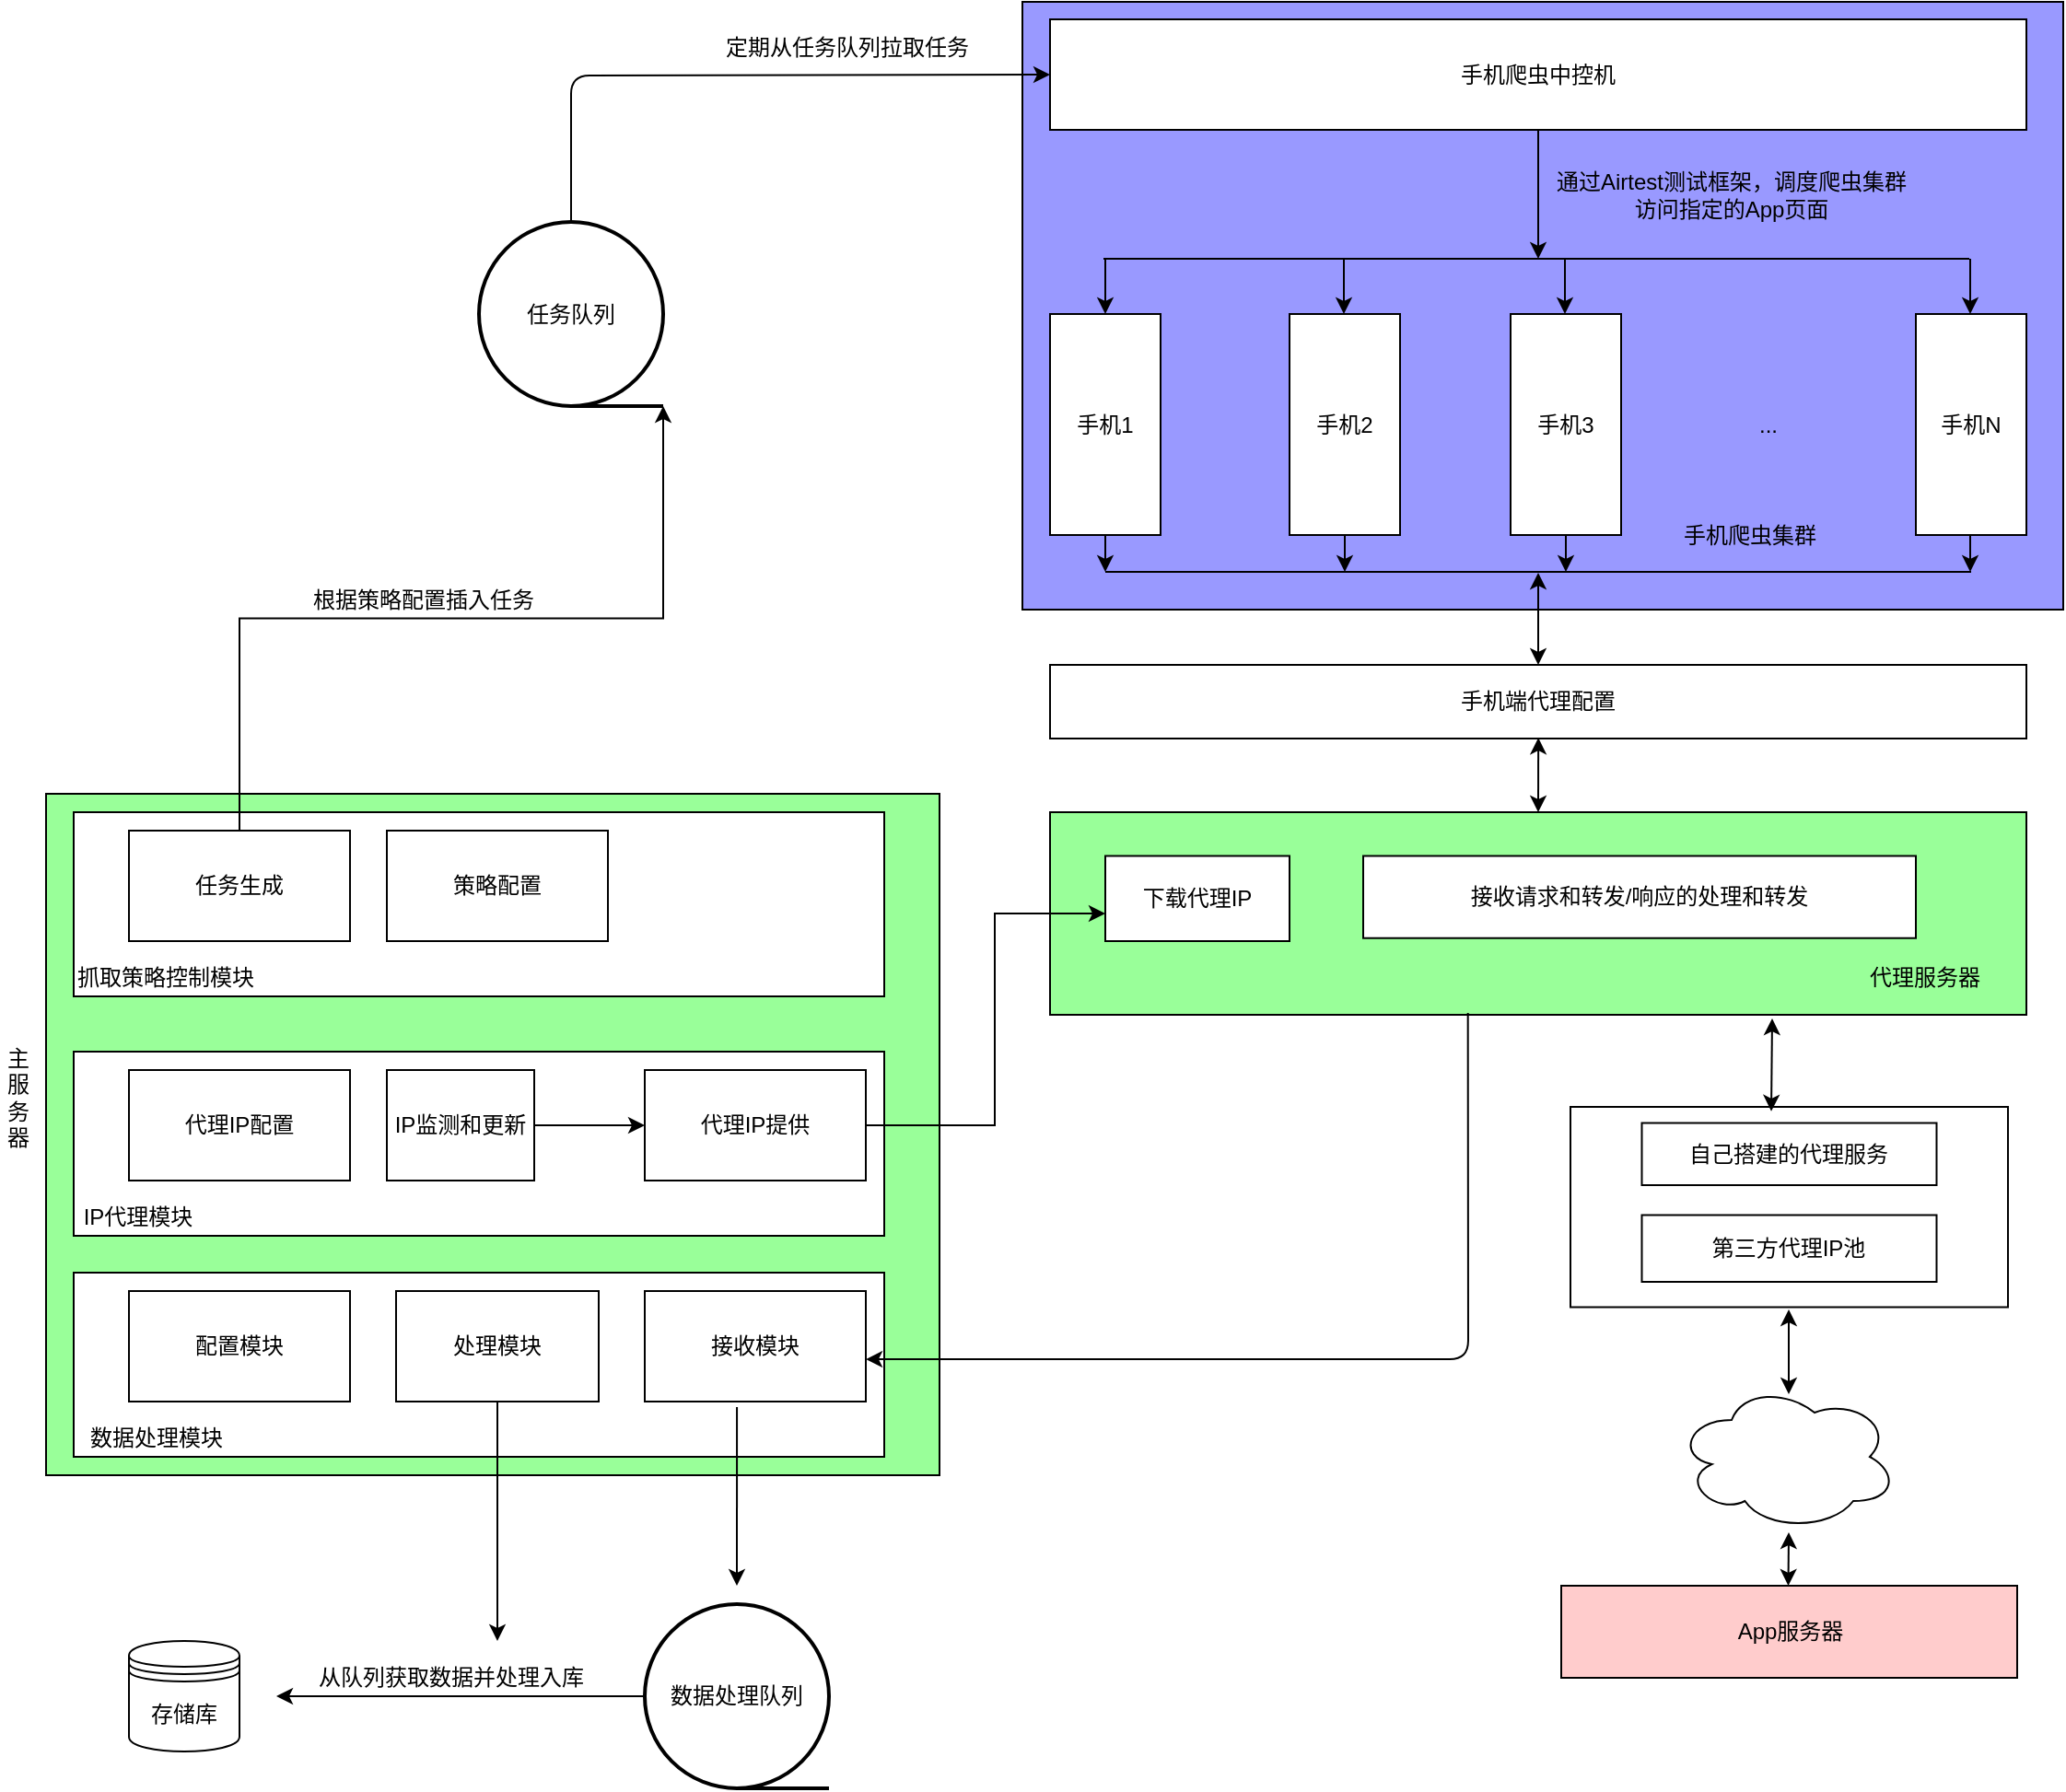 <mxfile version="13.6.3" type="github">
  <diagram id="sB7zFL8JFn0QuQvQ9iL3" name="第 1 页">
    <mxGraphModel dx="1108" dy="482" grid="1" gridSize="10" guides="1" tooltips="1" connect="1" arrows="1" fold="1" page="1" pageScale="1" pageWidth="1169" pageHeight="1654" math="0" shadow="0">
      <root>
        <mxCell id="0" />
        <mxCell id="1" parent="0" />
        <mxCell id="WBYiJeZkuYEDSoGqKssV-112" value="" style="rounded=0;whiteSpace=wrap;html=1;fillColor=#9999FF;" vertex="1" parent="1">
          <mxGeometry x="585" y="30" width="565" height="330" as="geometry" />
        </mxCell>
        <mxCell id="WBYiJeZkuYEDSoGqKssV-60" value="" style="rounded=0;whiteSpace=wrap;html=1;fillColor=#99FF99;" vertex="1" parent="1">
          <mxGeometry x="600" y="470" width="530" height="110" as="geometry" />
        </mxCell>
        <mxCell id="WBYiJeZkuYEDSoGqKssV-66" value="" style="rounded=0;whiteSpace=wrap;html=1;" vertex="1" parent="1">
          <mxGeometry x="882.5" y="630" width="237.5" height="108.75" as="geometry" />
        </mxCell>
        <mxCell id="WBYiJeZkuYEDSoGqKssV-14" style="edgeStyle=orthogonalEdgeStyle;rounded=0;orthogonalLoop=1;jettySize=auto;html=1;exitX=0.5;exitY=1;exitDx=0;exitDy=0;" edge="1" parent="1" source="WBYiJeZkuYEDSoGqKssV-3">
          <mxGeometry relative="1" as="geometry">
            <mxPoint x="630" y="339.5" as="targetPoint" />
          </mxGeometry>
        </mxCell>
        <mxCell id="WBYiJeZkuYEDSoGqKssV-32" style="edgeStyle=orthogonalEdgeStyle;rounded=0;orthogonalLoop=1;jettySize=auto;html=1;exitX=0.5;exitY=0;exitDx=0;exitDy=0;entryX=0.5;entryY=0;entryDx=0;entryDy=0;" edge="1" parent="1" target="WBYiJeZkuYEDSoGqKssV-3">
          <mxGeometry relative="1" as="geometry">
            <mxPoint x="630" y="169.5" as="sourcePoint" />
          </mxGeometry>
        </mxCell>
        <mxCell id="WBYiJeZkuYEDSoGqKssV-3" value="手机1" style="rounded=0;whiteSpace=wrap;html=1;fillColor=#FFFFFF;" vertex="1" parent="1">
          <mxGeometry x="600" y="199.5" width="60" height="120" as="geometry" />
        </mxCell>
        <mxCell id="WBYiJeZkuYEDSoGqKssV-4" value="手机N" style="rounded=0;whiteSpace=wrap;html=1;fillColor=#FFFFFF;" vertex="1" parent="1">
          <mxGeometry x="1070" y="199.5" width="60" height="120" as="geometry" />
        </mxCell>
        <mxCell id="WBYiJeZkuYEDSoGqKssV-12" style="edgeStyle=orthogonalEdgeStyle;rounded=0;orthogonalLoop=1;jettySize=auto;html=1;exitX=0.5;exitY=1;exitDx=0;exitDy=0;" edge="1" parent="1" source="WBYiJeZkuYEDSoGqKssV-5">
          <mxGeometry relative="1" as="geometry">
            <mxPoint x="880" y="339.5" as="targetPoint" />
          </mxGeometry>
        </mxCell>
        <mxCell id="WBYiJeZkuYEDSoGqKssV-5" value="手机3" style="rounded=0;whiteSpace=wrap;html=1;fillColor=#FFFFFF;" vertex="1" parent="1">
          <mxGeometry x="850" y="199.5" width="60" height="120" as="geometry" />
        </mxCell>
        <mxCell id="WBYiJeZkuYEDSoGqKssV-11" style="edgeStyle=orthogonalEdgeStyle;rounded=0;orthogonalLoop=1;jettySize=auto;html=1;exitX=0.5;exitY=1;exitDx=0;exitDy=0;" edge="1" parent="1" source="WBYiJeZkuYEDSoGqKssV-6">
          <mxGeometry relative="1" as="geometry">
            <mxPoint x="760" y="339.5" as="targetPoint" />
          </mxGeometry>
        </mxCell>
        <mxCell id="WBYiJeZkuYEDSoGqKssV-6" value="手机2" style="rounded=0;whiteSpace=wrap;html=1;fillColor=#FFFFFF;" vertex="1" parent="1">
          <mxGeometry x="730" y="199.5" width="60" height="120" as="geometry" />
        </mxCell>
        <mxCell id="WBYiJeZkuYEDSoGqKssV-8" value="..." style="text;html=1;strokeColor=none;fillColor=none;align=center;verticalAlign=middle;whiteSpace=wrap;rounded=0;" vertex="1" parent="1">
          <mxGeometry x="970" y="249.5" width="40" height="20" as="geometry" />
        </mxCell>
        <mxCell id="WBYiJeZkuYEDSoGqKssV-24" style="edgeStyle=orthogonalEdgeStyle;rounded=0;orthogonalLoop=1;jettySize=auto;html=1;exitX=0.5;exitY=1;exitDx=0;exitDy=0;" edge="1" parent="1">
          <mxGeometry relative="1" as="geometry">
            <mxPoint x="1099.5" y="339.5" as="targetPoint" />
            <mxPoint x="1099.5" y="319.5" as="sourcePoint" />
          </mxGeometry>
        </mxCell>
        <mxCell id="WBYiJeZkuYEDSoGqKssV-28" value="" style="endArrow=none;html=1;" edge="1" parent="1">
          <mxGeometry width="50" height="50" relative="1" as="geometry">
            <mxPoint x="630" y="339.5" as="sourcePoint" />
            <mxPoint x="1100" y="339.5" as="targetPoint" />
          </mxGeometry>
        </mxCell>
        <mxCell id="WBYiJeZkuYEDSoGqKssV-29" value="" style="endArrow=none;html=1;" edge="1" parent="1">
          <mxGeometry width="50" height="50" relative="1" as="geometry">
            <mxPoint x="629" y="169.5" as="sourcePoint" />
            <mxPoint x="1099" y="169.5" as="targetPoint" />
          </mxGeometry>
        </mxCell>
        <mxCell id="WBYiJeZkuYEDSoGqKssV-33" style="edgeStyle=orthogonalEdgeStyle;rounded=0;orthogonalLoop=1;jettySize=auto;html=1;exitX=0.5;exitY=0;exitDx=0;exitDy=0;entryX=0.5;entryY=0;entryDx=0;entryDy=0;" edge="1" parent="1">
          <mxGeometry relative="1" as="geometry">
            <mxPoint x="759.5" y="199.5" as="targetPoint" />
            <mxPoint x="759.5" y="169.5" as="sourcePoint" />
          </mxGeometry>
        </mxCell>
        <mxCell id="WBYiJeZkuYEDSoGqKssV-34" style="edgeStyle=orthogonalEdgeStyle;rounded=0;orthogonalLoop=1;jettySize=auto;html=1;exitX=0.5;exitY=0;exitDx=0;exitDy=0;entryX=0.5;entryY=0;entryDx=0;entryDy=0;" edge="1" parent="1">
          <mxGeometry relative="1" as="geometry">
            <mxPoint x="879.5" y="199.5" as="targetPoint" />
            <mxPoint x="879.5" y="169.5" as="sourcePoint" />
          </mxGeometry>
        </mxCell>
        <mxCell id="WBYiJeZkuYEDSoGqKssV-35" style="edgeStyle=orthogonalEdgeStyle;rounded=0;orthogonalLoop=1;jettySize=auto;html=1;exitX=0.5;exitY=0;exitDx=0;exitDy=0;entryX=0.5;entryY=0;entryDx=0;entryDy=0;" edge="1" parent="1">
          <mxGeometry relative="1" as="geometry">
            <mxPoint x="1099.5" y="199.5" as="targetPoint" />
            <mxPoint x="1099.5" y="169.5" as="sourcePoint" />
          </mxGeometry>
        </mxCell>
        <mxCell id="WBYiJeZkuYEDSoGqKssV-36" value="手机爬虫集群" style="text;html=1;strokeColor=none;fillColor=none;align=center;verticalAlign=middle;whiteSpace=wrap;rounded=0;" vertex="1" parent="1">
          <mxGeometry x="940" y="309.5" width="80" height="20" as="geometry" />
        </mxCell>
        <mxCell id="WBYiJeZkuYEDSoGqKssV-38" style="edgeStyle=orthogonalEdgeStyle;rounded=0;orthogonalLoop=1;jettySize=auto;html=1;exitX=0.5;exitY=1;exitDx=0;exitDy=0;" edge="1" parent="1" source="WBYiJeZkuYEDSoGqKssV-37">
          <mxGeometry relative="1" as="geometry">
            <mxPoint x="865" y="169.5" as="targetPoint" />
          </mxGeometry>
        </mxCell>
        <mxCell id="WBYiJeZkuYEDSoGqKssV-37" value="手机爬虫中控机" style="rounded=0;whiteSpace=wrap;html=1;fillColor=#FFFFFF;" vertex="1" parent="1">
          <mxGeometry x="600" y="39.5" width="530" height="60" as="geometry" />
        </mxCell>
        <mxCell id="WBYiJeZkuYEDSoGqKssV-39" value="通过Airtest测试框架，调度爬虫集群访问指定的App页面" style="text;html=1;strokeColor=none;fillColor=none;align=center;verticalAlign=middle;whiteSpace=wrap;rounded=0;" vertex="1" parent="1">
          <mxGeometry x="870" y="129.5" width="200" height="10" as="geometry" />
        </mxCell>
        <mxCell id="WBYiJeZkuYEDSoGqKssV-40" value="任务队列" style="strokeWidth=2;html=1;shape=mxgraph.flowchart.sequential_data;whiteSpace=wrap;" vertex="1" parent="1">
          <mxGeometry x="290" y="149.5" width="100" height="100" as="geometry" />
        </mxCell>
        <mxCell id="WBYiJeZkuYEDSoGqKssV-41" value="" style="endArrow=classic;html=1;entryX=0;entryY=0.5;entryDx=0;entryDy=0;exitX=0.5;exitY=0;exitDx=0;exitDy=0;exitPerimeter=0;" edge="1" parent="1" source="WBYiJeZkuYEDSoGqKssV-40" target="WBYiJeZkuYEDSoGqKssV-37">
          <mxGeometry width="50" height="50" relative="1" as="geometry">
            <mxPoint x="160" y="140" as="sourcePoint" />
            <mxPoint x="200" y="60" as="targetPoint" />
            <Array as="points">
              <mxPoint x="340" y="70" />
            </Array>
          </mxGeometry>
        </mxCell>
        <mxCell id="WBYiJeZkuYEDSoGqKssV-42" value="" style="rounded=0;whiteSpace=wrap;html=1;fillColor=#99FF99;" vertex="1" parent="1">
          <mxGeometry x="55" y="460" width="485" height="370" as="geometry" />
        </mxCell>
        <mxCell id="WBYiJeZkuYEDSoGqKssV-43" value="" style="rounded=0;whiteSpace=wrap;html=1;" vertex="1" parent="1">
          <mxGeometry x="70" y="470" width="440" height="100" as="geometry" />
        </mxCell>
        <mxCell id="WBYiJeZkuYEDSoGqKssV-45" value="定期从任务队列拉取任务" style="text;html=1;strokeColor=none;fillColor=none;align=center;verticalAlign=middle;whiteSpace=wrap;rounded=0;" vertex="1" parent="1">
          <mxGeometry x="390" y="50" width="200" height="10" as="geometry" />
        </mxCell>
        <mxCell id="WBYiJeZkuYEDSoGqKssV-46" value="根据策略配置插入任务" style="text;html=1;strokeColor=none;fillColor=none;align=center;verticalAlign=middle;whiteSpace=wrap;rounded=0;" vertex="1" parent="1">
          <mxGeometry x="160" y="350" width="200" height="10" as="geometry" />
        </mxCell>
        <mxCell id="WBYiJeZkuYEDSoGqKssV-48" style="edgeStyle=orthogonalEdgeStyle;rounded=0;orthogonalLoop=1;jettySize=auto;html=1;exitX=0.5;exitY=0;exitDx=0;exitDy=0;entryX=1;entryY=1;entryDx=0;entryDy=0;entryPerimeter=0;" edge="1" parent="1" source="WBYiJeZkuYEDSoGqKssV-47" target="WBYiJeZkuYEDSoGqKssV-40">
          <mxGeometry relative="1" as="geometry" />
        </mxCell>
        <mxCell id="WBYiJeZkuYEDSoGqKssV-47" value="任务生成" style="rounded=0;whiteSpace=wrap;html=1;" vertex="1" parent="1">
          <mxGeometry x="100" y="480" width="120" height="60" as="geometry" />
        </mxCell>
        <mxCell id="WBYiJeZkuYEDSoGqKssV-49" value="策略配置" style="rounded=0;whiteSpace=wrap;html=1;" vertex="1" parent="1">
          <mxGeometry x="240" y="480" width="120" height="60" as="geometry" />
        </mxCell>
        <mxCell id="WBYiJeZkuYEDSoGqKssV-50" value="抓取策略控制模块" style="text;html=1;strokeColor=none;fillColor=none;align=center;verticalAlign=middle;whiteSpace=wrap;rounded=0;" vertex="1" parent="1">
          <mxGeometry x="55" y="550" width="130" height="20" as="geometry" />
        </mxCell>
        <mxCell id="WBYiJeZkuYEDSoGqKssV-51" value="主服务器" style="text;html=1;strokeColor=none;fillColor=none;align=center;verticalAlign=middle;whiteSpace=wrap;rounded=0;" vertex="1" parent="1">
          <mxGeometry x="30" y="520" width="20" height="210" as="geometry" />
        </mxCell>
        <mxCell id="WBYiJeZkuYEDSoGqKssV-53" value="" style="rounded=0;whiteSpace=wrap;html=1;" vertex="1" parent="1">
          <mxGeometry x="70" y="600" width="440" height="100" as="geometry" />
        </mxCell>
        <mxCell id="WBYiJeZkuYEDSoGqKssV-54" value="代理IP配置" style="rounded=0;whiteSpace=wrap;html=1;" vertex="1" parent="1">
          <mxGeometry x="100" y="610" width="120" height="60" as="geometry" />
        </mxCell>
        <mxCell id="WBYiJeZkuYEDSoGqKssV-68" value="" style="edgeStyle=orthogonalEdgeStyle;rounded=0;orthogonalLoop=1;jettySize=auto;html=1;" edge="1" parent="1" source="WBYiJeZkuYEDSoGqKssV-55" target="WBYiJeZkuYEDSoGqKssV-57">
          <mxGeometry relative="1" as="geometry" />
        </mxCell>
        <mxCell id="WBYiJeZkuYEDSoGqKssV-55" value="IP监测和更新" style="rounded=0;whiteSpace=wrap;html=1;" vertex="1" parent="1">
          <mxGeometry x="240" y="610" width="80" height="60" as="geometry" />
        </mxCell>
        <mxCell id="WBYiJeZkuYEDSoGqKssV-56" value="IP代理模块" style="text;html=1;strokeColor=none;fillColor=none;align=center;verticalAlign=middle;whiteSpace=wrap;rounded=0;" vertex="1" parent="1">
          <mxGeometry x="40" y="680" width="130" height="20" as="geometry" />
        </mxCell>
        <mxCell id="WBYiJeZkuYEDSoGqKssV-62" style="edgeStyle=orthogonalEdgeStyle;rounded=0;orthogonalLoop=1;jettySize=auto;html=1;exitX=1;exitY=0.5;exitDx=0;exitDy=0;" edge="1" parent="1" source="WBYiJeZkuYEDSoGqKssV-57" target="WBYiJeZkuYEDSoGqKssV-91">
          <mxGeometry relative="1" as="geometry">
            <mxPoint x="610" y="525" as="targetPoint" />
            <Array as="points">
              <mxPoint x="570" y="640" />
              <mxPoint x="570" y="525" />
            </Array>
          </mxGeometry>
        </mxCell>
        <mxCell id="WBYiJeZkuYEDSoGqKssV-57" value="代理IP提供" style="rounded=0;whiteSpace=wrap;html=1;" vertex="1" parent="1">
          <mxGeometry x="380" y="610" width="120" height="60" as="geometry" />
        </mxCell>
        <mxCell id="WBYiJeZkuYEDSoGqKssV-58" value="手机端代理配置" style="rounded=0;whiteSpace=wrap;html=1;" vertex="1" parent="1">
          <mxGeometry x="600" y="390" width="530" height="40" as="geometry" />
        </mxCell>
        <mxCell id="WBYiJeZkuYEDSoGqKssV-63" value="自己搭建的代理服务" style="rounded=0;whiteSpace=wrap;html=1;" vertex="1" parent="1">
          <mxGeometry x="921.25" y="638.75" width="160" height="33.75" as="geometry" />
        </mxCell>
        <mxCell id="WBYiJeZkuYEDSoGqKssV-64" value="第三方代理IP池" style="rounded=0;whiteSpace=wrap;html=1;" vertex="1" parent="1">
          <mxGeometry x="921.25" y="688.75" width="160" height="36.25" as="geometry" />
        </mxCell>
        <mxCell id="WBYiJeZkuYEDSoGqKssV-72" value="" style="endArrow=classic;startArrow=classic;html=1;exitX=0.459;exitY=0.022;exitDx=0;exitDy=0;exitPerimeter=0;" edge="1" parent="1" source="WBYiJeZkuYEDSoGqKssV-66">
          <mxGeometry width="50" height="50" relative="1" as="geometry">
            <mxPoint x="810" y="630" as="sourcePoint" />
            <mxPoint x="992" y="582" as="targetPoint" />
          </mxGeometry>
        </mxCell>
        <mxCell id="WBYiJeZkuYEDSoGqKssV-74" value="" style="endArrow=classic;startArrow=classic;html=1;" edge="1" parent="1">
          <mxGeometry width="50" height="50" relative="1" as="geometry">
            <mxPoint x="1001" y="786" as="sourcePoint" />
            <mxPoint x="1001" y="740" as="targetPoint" />
          </mxGeometry>
        </mxCell>
        <mxCell id="WBYiJeZkuYEDSoGqKssV-75" value="" style="endArrow=classic;startArrow=classic;html=1;" edge="1" parent="1">
          <mxGeometry width="50" height="50" relative="1" as="geometry">
            <mxPoint x="865" y="470" as="sourcePoint" />
            <mxPoint x="865.07" y="429.61" as="targetPoint" />
          </mxGeometry>
        </mxCell>
        <mxCell id="WBYiJeZkuYEDSoGqKssV-76" value="" style="endArrow=classic;startArrow=classic;html=1;exitX=0.5;exitY=0;exitDx=0;exitDy=0;" edge="1" parent="1" source="WBYiJeZkuYEDSoGqKssV-58">
          <mxGeometry width="50" height="50" relative="1" as="geometry">
            <mxPoint x="865" y="370" as="sourcePoint" />
            <mxPoint x="865" y="340" as="targetPoint" />
          </mxGeometry>
        </mxCell>
        <mxCell id="WBYiJeZkuYEDSoGqKssV-77" value="" style="rounded=0;whiteSpace=wrap;html=1;" vertex="1" parent="1">
          <mxGeometry x="70" y="720" width="440" height="100" as="geometry" />
        </mxCell>
        <mxCell id="WBYiJeZkuYEDSoGqKssV-78" value="配置模块" style="rounded=0;whiteSpace=wrap;html=1;" vertex="1" parent="1">
          <mxGeometry x="100" y="730" width="120" height="60" as="geometry" />
        </mxCell>
        <mxCell id="WBYiJeZkuYEDSoGqKssV-98" style="edgeStyle=orthogonalEdgeStyle;rounded=0;orthogonalLoop=1;jettySize=auto;html=1;exitX=0.5;exitY=1;exitDx=0;exitDy=0;" edge="1" parent="1" source="WBYiJeZkuYEDSoGqKssV-80">
          <mxGeometry relative="1" as="geometry">
            <mxPoint x="300" y="920" as="targetPoint" />
          </mxGeometry>
        </mxCell>
        <mxCell id="WBYiJeZkuYEDSoGqKssV-80" value="处理模块" style="rounded=0;whiteSpace=wrap;html=1;" vertex="1" parent="1">
          <mxGeometry x="245" y="730" width="110" height="60" as="geometry" />
        </mxCell>
        <mxCell id="WBYiJeZkuYEDSoGqKssV-81" value="数据处理模块" style="text;html=1;strokeColor=none;fillColor=none;align=center;verticalAlign=middle;whiteSpace=wrap;rounded=0;" vertex="1" parent="1">
          <mxGeometry x="50" y="800" width="130" height="20" as="geometry" />
        </mxCell>
        <mxCell id="WBYiJeZkuYEDSoGqKssV-82" value="接收模块" style="rounded=0;whiteSpace=wrap;html=1;" vertex="1" parent="1">
          <mxGeometry x="380" y="730" width="120" height="60" as="geometry" />
        </mxCell>
        <mxCell id="WBYiJeZkuYEDSoGqKssV-85" value="" style="endArrow=classic;html=1;exitX=0.428;exitY=0.991;exitDx=0;exitDy=0;exitPerimeter=0;entryX=1;entryY=0.617;entryDx=0;entryDy=0;entryPerimeter=0;" edge="1" parent="1" source="WBYiJeZkuYEDSoGqKssV-60" target="WBYiJeZkuYEDSoGqKssV-82">
          <mxGeometry width="50" height="50" relative="1" as="geometry">
            <mxPoint x="730" y="710" as="sourcePoint" />
            <mxPoint x="780" y="660" as="targetPoint" />
            <Array as="points">
              <mxPoint x="827" y="767" />
            </Array>
          </mxGeometry>
        </mxCell>
        <mxCell id="WBYiJeZkuYEDSoGqKssV-89" style="edgeStyle=orthogonalEdgeStyle;rounded=0;orthogonalLoop=1;jettySize=auto;html=1;exitX=0;exitY=0.5;exitDx=0;exitDy=0;exitPerimeter=0;" edge="1" parent="1" source="WBYiJeZkuYEDSoGqKssV-86">
          <mxGeometry relative="1" as="geometry">
            <mxPoint x="180" y="950" as="targetPoint" />
          </mxGeometry>
        </mxCell>
        <mxCell id="WBYiJeZkuYEDSoGqKssV-86" value="数据处理队列" style="strokeWidth=2;html=1;shape=mxgraph.flowchart.sequential_data;whiteSpace=wrap;" vertex="1" parent="1">
          <mxGeometry x="380" y="900" width="100" height="100" as="geometry" />
        </mxCell>
        <mxCell id="WBYiJeZkuYEDSoGqKssV-87" value="" style="endArrow=classic;html=1;exitX=0.417;exitY=1.05;exitDx=0;exitDy=0;exitPerimeter=0;" edge="1" parent="1" source="WBYiJeZkuYEDSoGqKssV-82">
          <mxGeometry width="50" height="50" relative="1" as="geometry">
            <mxPoint x="420" y="840" as="sourcePoint" />
            <mxPoint x="430" y="890" as="targetPoint" />
          </mxGeometry>
        </mxCell>
        <mxCell id="WBYiJeZkuYEDSoGqKssV-90" value="存储库" style="shape=datastore;whiteSpace=wrap;html=1;" vertex="1" parent="1">
          <mxGeometry x="100" y="920" width="60" height="60" as="geometry" />
        </mxCell>
        <mxCell id="WBYiJeZkuYEDSoGqKssV-91" value="下载代理IP" style="rounded=0;whiteSpace=wrap;html=1;" vertex="1" parent="1">
          <mxGeometry x="630" y="493.75" width="100" height="46.25" as="geometry" />
        </mxCell>
        <mxCell id="WBYiJeZkuYEDSoGqKssV-92" value="接收请求和转发/响应的处理和转发" style="rounded=0;whiteSpace=wrap;html=1;" vertex="1" parent="1">
          <mxGeometry x="770" y="493.75" width="300" height="44.62" as="geometry" />
        </mxCell>
        <mxCell id="WBYiJeZkuYEDSoGqKssV-93" value="代理服务器" style="text;html=1;strokeColor=none;fillColor=none;align=center;verticalAlign=middle;whiteSpace=wrap;rounded=0;" vertex="1" parent="1">
          <mxGeometry x="1030" y="550" width="90" height="20" as="geometry" />
        </mxCell>
        <mxCell id="WBYiJeZkuYEDSoGqKssV-99" value="从队列获取数据并处理入库" style="text;html=1;strokeColor=none;fillColor=none;align=center;verticalAlign=middle;whiteSpace=wrap;rounded=0;" vertex="1" parent="1">
          <mxGeometry x="200" y="930" width="150" height="20" as="geometry" />
        </mxCell>
        <mxCell id="WBYiJeZkuYEDSoGqKssV-104" value="App服务器" style="rounded=0;whiteSpace=wrap;html=1;fillColor=#FFCCCC;" vertex="1" parent="1">
          <mxGeometry x="877.5" y="890" width="247.5" height="50" as="geometry" />
        </mxCell>
        <mxCell id="WBYiJeZkuYEDSoGqKssV-105" value="" style="endArrow=classic;startArrow=classic;html=1;" edge="1" parent="1">
          <mxGeometry width="50" height="50" relative="1" as="geometry">
            <mxPoint x="1000.75" y="890" as="sourcePoint" />
            <mxPoint x="1001" y="861" as="targetPoint" />
          </mxGeometry>
        </mxCell>
        <mxCell id="WBYiJeZkuYEDSoGqKssV-106" value="" style="ellipse;shape=cloud;whiteSpace=wrap;html=1;" vertex="1" parent="1">
          <mxGeometry x="940" y="780" width="120" height="80" as="geometry" />
        </mxCell>
      </root>
    </mxGraphModel>
  </diagram>
</mxfile>
